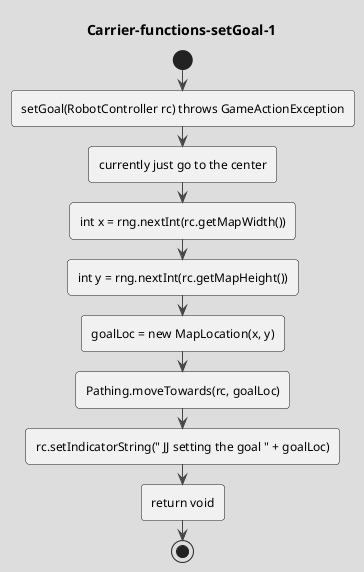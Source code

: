 @startuml Carrier-functions-setGoal-1
!theme toy 
title Carrier-functions-setGoal-1
start

:setGoal(RobotController rc) throws GameActionException;

:currently just go to the center;

:int x = rng.nextInt(rc.getMapWidth());
:int y = rng.nextInt(rc.getMapHeight());
:goalLoc = new MapLocation(x, y);

:Pathing.moveTowards(rc, goalLoc);
:rc.setIndicatorString(" JJ setting the goal " + goalLoc);

' if (goalDebug) then (true)
'     System.out.println(logDetails + " JJ setGoal goalLoc " + goalLoc );
' else (no)
' endif

' // goalLoc = new MapLocation(rc.getMapWidth()/4, rc.getMapHeight()/4);
' // goalLoc = inverseHQLoc;
' //

' // canTransferResource(MapLocation, ResourceType, int) - Method in interface battlecode.common.RobotController
' // Tests whether the robot can transfer resource to a given location.

' // transferResource(MapLocation, ResourceType, int) - Method in interface battlecode.common.RobotController
' // Transfers resource to given location.

' // UPGRADE_WELL_AMOUNT - Static variable in class battlecode.common.GameConstants
' // The amount of adamantium or mana needed to upgrade a well's transfer rate

' // UPGRADE_TO_ELIXIR - Static variable in class battlecode.common.GameConstants
' // The amount of adamantium or mana needed to upgrade a well to elixir

' // buildCostElixir - Variable in enum battlecode.common.RobotType
' // Elixir cost to build a given robot or building.

' // elixirCost - Variable in enum battlecode.common.Anchor
' // The cost to build this anchor in elixir.

' // static void scanWells(RobotController rc) throws GameActionException {
' //     WellInfo[] wells = rc.senseNearbyWells();
' //     if(wells.length > 0) wellLoc = wells[0].getMapLocation();
' // }

:return void; 
stop
@enduml

' :addWell(RobotController rc, WellInfo well)
' :MapLocation me = rc.getLocation();
' while (for (int i = 0; i < MAX_STARTING_WELLS; i++)) 
'     if (rc.readSharedArray(i) == 0) then (true)
'         :rc.writeSharedArray(i, locationToInt(rc, me));
'         :break;
'     else (no)
'     endif
' endwhile


